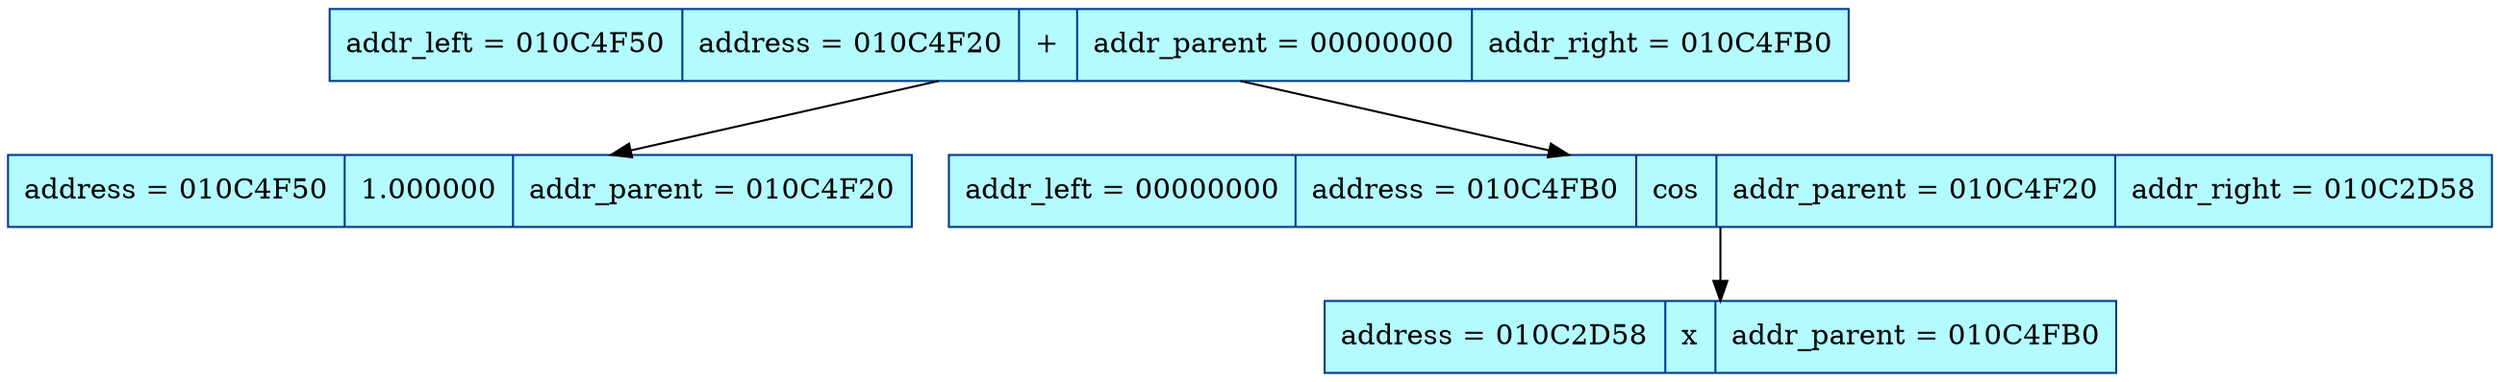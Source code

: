 digraph structs
{
	rankdir=HR;
	node[color= "#003A8C",style="filled", fillcolor="#B4FBFF", fontsize=14];
	edge[color="black", weight = 9,fontsize=14];
	el_010C4F20 [shape=record, label= "addr_left = 010C4F50 | address = 010C4F20|+| addr_parent = 00000000 | addr_right = 010C4FB0"];
	el_010C4F50 [shape=record, label= "address = 010C4F50|1.000000| addr_parent = 010C4F20"];
	el_010C4FB0 [shape=record, label= "addr_left = 00000000 | address = 010C4FB0|cos| addr_parent = 010C4F20 | addr_right = 010C2D58"];
	el_010C2D58 [shape=record, label= "address = 010C2D58|x| addr_parent = 010C4FB0"];
	el_010C4F20->el_010C4F50;
	el_010C4F20->el_010C4FB0;
	el_010C4FB0->el_010C2D58;

}